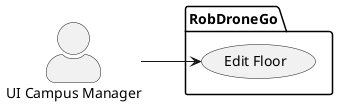 @startuml scenaryLevel1
left to right direction

skinparam actorStyle awesome

actor "UI Campus Manager" as CM

package  RobDroneGo  {
  usecase "Edit Floor" as UC2
}
CM --> UC2
@enduml
